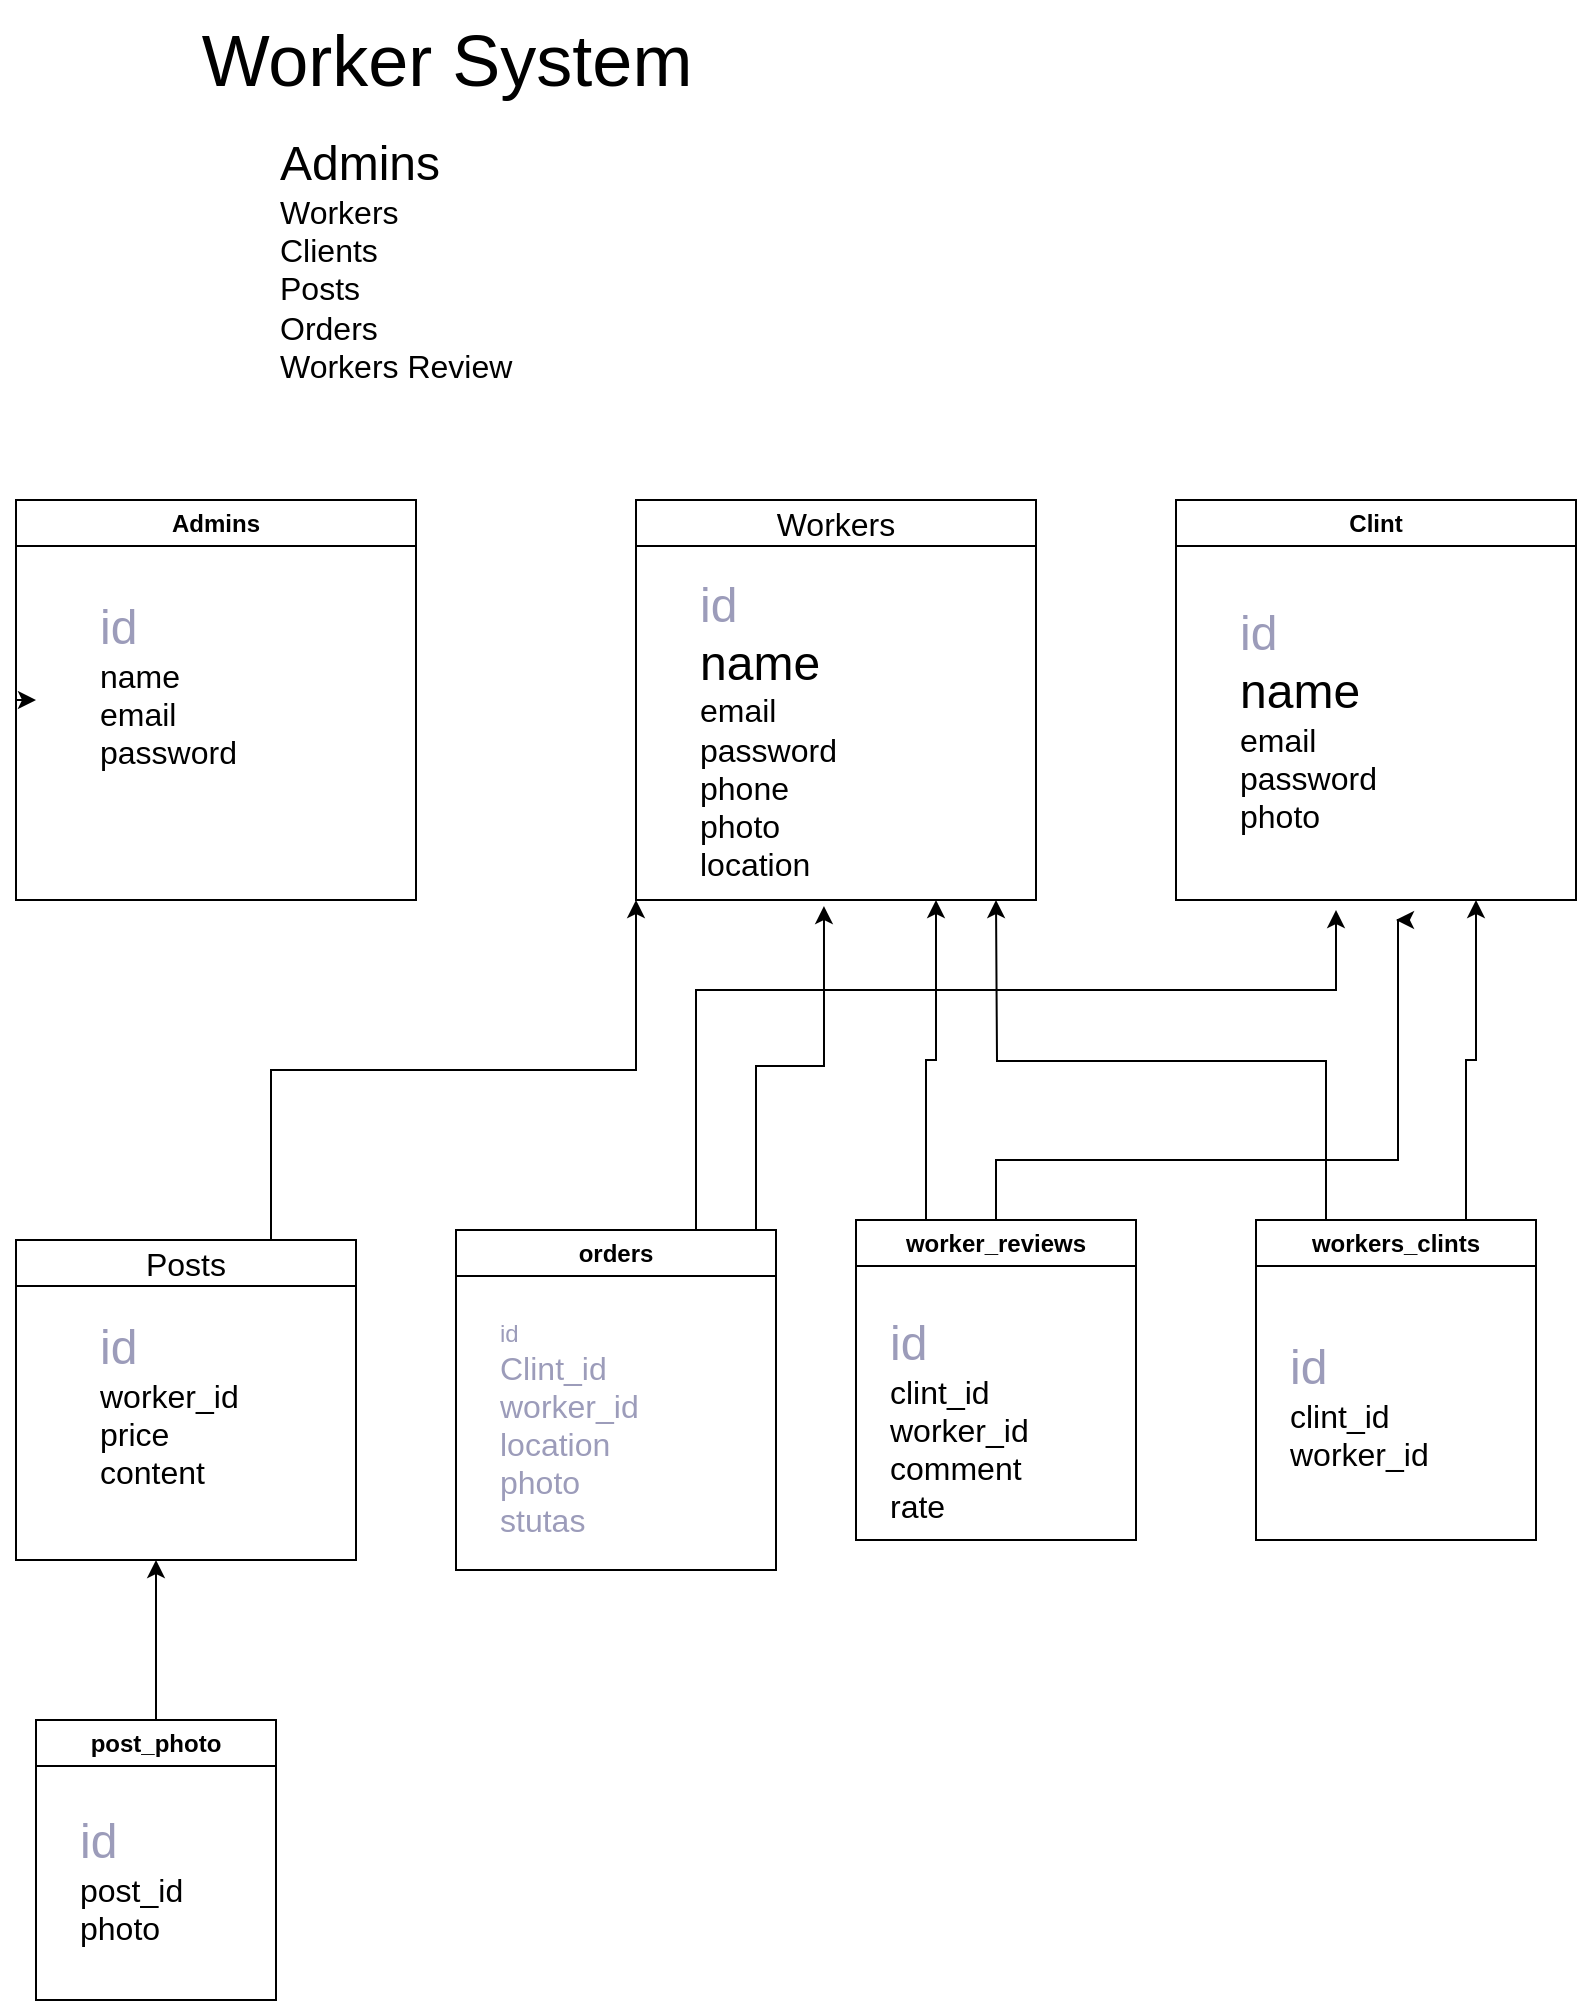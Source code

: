 <mxfile version="24.6.4" type="device">
  <diagram name="Page-1" id="pUq1fvDB18upZOyK2PCv">
    <mxGraphModel dx="1434" dy="838" grid="1" gridSize="10" guides="1" tooltips="1" connect="1" arrows="1" fold="1" page="1" pageScale="1" pageWidth="850" pageHeight="1100" math="0" shadow="0">
      <root>
        <mxCell id="0" />
        <mxCell id="1" parent="0" />
        <mxCell id="lp_N53WJpUXXNaLwuJdg-1" value="&lt;font style=&quot;font-size: 36px;&quot;&gt;Worker System&lt;/font&gt;" style="text;html=1;align=center;verticalAlign=middle;resizable=0;points=[];autosize=1;strokeColor=none;fillColor=none;" parent="1" vertex="1">
          <mxGeometry x="110" y="70" width="270" height="60" as="geometry" />
        </mxCell>
        <mxCell id="lp_N53WJpUXXNaLwuJdg-2" value="&lt;font style=&quot;font-size: 24px;&quot;&gt;Admins&lt;/font&gt;&lt;div&gt;&lt;font size=&quot;3&quot;&gt;Workers&lt;/font&gt;&lt;/div&gt;&lt;div&gt;&lt;font size=&quot;3&quot;&gt;Clients&lt;/font&gt;&lt;/div&gt;&lt;div&gt;&lt;font size=&quot;3&quot;&gt;Posts&lt;/font&gt;&lt;/div&gt;&lt;div&gt;&lt;font size=&quot;3&quot;&gt;Orders&lt;/font&gt;&lt;/div&gt;&lt;div&gt;&lt;font size=&quot;3&quot;&gt;Workers Review&lt;/font&gt;&lt;/div&gt;" style="text;html=1;align=left;verticalAlign=middle;resizable=0;points=[];autosize=1;strokeColor=none;fillColor=none;" parent="1" vertex="1">
          <mxGeometry x="160" y="130" width="140" height="140" as="geometry" />
        </mxCell>
        <mxCell id="lp_N53WJpUXXNaLwuJdg-4" value="&lt;span style=&quot;font-size: medium; font-weight: 400; text-align: left; text-wrap: nowrap;&quot;&gt;Workers&lt;/span&gt;" style="swimlane;whiteSpace=wrap;html=1;startSize=23;" parent="1" vertex="1">
          <mxGeometry x="340" y="320" width="200" height="200" as="geometry" />
        </mxCell>
        <mxCell id="lp_N53WJpUXXNaLwuJdg-5" value="&lt;font color=&quot;#9c9cba&quot; style=&quot;font-size: 24px;&quot;&gt;id&lt;/font&gt;&lt;div&gt;&lt;font style=&quot;font-size: 24px;&quot;&gt;name&lt;/font&gt;&lt;/div&gt;&lt;div&gt;&lt;font size=&quot;3&quot;&gt;email&lt;/font&gt;&lt;/div&gt;&lt;div&gt;&lt;font size=&quot;3&quot;&gt;password&lt;/font&gt;&lt;/div&gt;&lt;div&gt;&lt;font size=&quot;3&quot;&gt;phone&lt;/font&gt;&lt;/div&gt;&lt;div&gt;&lt;font size=&quot;3&quot;&gt;photo&lt;/font&gt;&lt;/div&gt;&lt;div&gt;&lt;font size=&quot;3&quot;&gt;location&lt;/font&gt;&lt;/div&gt;" style="text;html=1;align=left;verticalAlign=middle;resizable=0;points=[];autosize=1;strokeColor=none;fillColor=none;" parent="lp_N53WJpUXXNaLwuJdg-4" vertex="1">
          <mxGeometry x="30" y="30" width="90" height="170" as="geometry" />
        </mxCell>
        <mxCell id="lp_N53WJpUXXNaLwuJdg-19" style="edgeStyle=orthogonalEdgeStyle;rounded=0;orthogonalLoop=1;jettySize=auto;html=1;exitX=0;exitY=0.5;exitDx=0;exitDy=0;" parent="1" source="lp_N53WJpUXXNaLwuJdg-6" edge="1">
          <mxGeometry relative="1" as="geometry">
            <mxPoint x="40" y="420" as="targetPoint" />
          </mxGeometry>
        </mxCell>
        <mxCell id="lp_N53WJpUXXNaLwuJdg-6" value="Admins" style="swimlane;whiteSpace=wrap;html=1;" parent="1" vertex="1">
          <mxGeometry x="30" y="320" width="200" height="200" as="geometry" />
        </mxCell>
        <mxCell id="lp_N53WJpUXXNaLwuJdg-7" value="&lt;font color=&quot;#9c9cba&quot; style=&quot;font-size: 24px;&quot;&gt;id&lt;/font&gt;&lt;div&gt;&lt;font size=&quot;3&quot;&gt;name&lt;/font&gt;&lt;/div&gt;&lt;div&gt;&lt;font size=&quot;3&quot;&gt;email&lt;/font&gt;&lt;/div&gt;&lt;div&gt;&lt;font size=&quot;3&quot;&gt;password&lt;/font&gt;&lt;/div&gt;&lt;div&gt;&lt;br&gt;&lt;/div&gt;" style="text;html=1;align=left;verticalAlign=middle;resizable=0;points=[];autosize=1;strokeColor=none;fillColor=none;" parent="lp_N53WJpUXXNaLwuJdg-6" vertex="1">
          <mxGeometry x="40" y="45" width="90" height="110" as="geometry" />
        </mxCell>
        <mxCell id="lp_N53WJpUXXNaLwuJdg-20" style="edgeStyle=orthogonalEdgeStyle;rounded=0;orthogonalLoop=1;jettySize=auto;html=1;exitX=0.75;exitY=0;exitDx=0;exitDy=0;entryX=0;entryY=1;entryDx=0;entryDy=0;" parent="1" source="lp_N53WJpUXXNaLwuJdg-8" target="lp_N53WJpUXXNaLwuJdg-4" edge="1">
          <mxGeometry relative="1" as="geometry" />
        </mxCell>
        <mxCell id="lp_N53WJpUXXNaLwuJdg-8" value="&lt;div style=&quot;font-weight: 400; text-align: left; text-wrap: nowrap;&quot;&gt;&lt;font size=&quot;3&quot;&gt;Posts&lt;/font&gt;&lt;/div&gt;" style="swimlane;whiteSpace=wrap;html=1;" parent="1" vertex="1">
          <mxGeometry x="30" y="690" width="170" height="160" as="geometry" />
        </mxCell>
        <mxCell id="lp_N53WJpUXXNaLwuJdg-9" value="&lt;font color=&quot;#9c9cba&quot; style=&quot;font-size: 24px;&quot;&gt;id&lt;/font&gt;&lt;div&gt;&lt;font size=&quot;3&quot;&gt;worker_id&lt;/font&gt;&lt;/div&gt;&lt;div&gt;&lt;font size=&quot;3&quot;&gt;price&lt;/font&gt;&lt;/div&gt;&lt;div&gt;&lt;font size=&quot;3&quot;&gt;content&lt;/font&gt;&lt;/div&gt;&lt;div&gt;&lt;br&gt;&lt;/div&gt;" style="text;html=1;align=left;verticalAlign=middle;resizable=0;points=[];autosize=1;strokeColor=none;fillColor=none;" parent="lp_N53WJpUXXNaLwuJdg-8" vertex="1">
          <mxGeometry x="40" y="35" width="90" height="110" as="geometry" />
        </mxCell>
        <mxCell id="lp_N53WJpUXXNaLwuJdg-23" style="edgeStyle=orthogonalEdgeStyle;rounded=0;orthogonalLoop=1;jettySize=auto;html=1;" parent="1" source="lp_N53WJpUXXNaLwuJdg-10" edge="1">
          <mxGeometry relative="1" as="geometry">
            <mxPoint x="720" y="530" as="targetPoint" />
            <Array as="points">
              <mxPoint x="520" y="650" />
              <mxPoint x="721" y="650" />
            </Array>
          </mxGeometry>
        </mxCell>
        <mxCell id="lp_N53WJpUXXNaLwuJdg-24" style="edgeStyle=orthogonalEdgeStyle;rounded=0;orthogonalLoop=1;jettySize=auto;html=1;exitX=0.25;exitY=0;exitDx=0;exitDy=0;entryX=0.75;entryY=1;entryDx=0;entryDy=0;" parent="1" source="lp_N53WJpUXXNaLwuJdg-10" target="lp_N53WJpUXXNaLwuJdg-4" edge="1">
          <mxGeometry relative="1" as="geometry" />
        </mxCell>
        <mxCell id="lp_N53WJpUXXNaLwuJdg-10" value="worker_reviews" style="swimlane;whiteSpace=wrap;html=1;" parent="1" vertex="1">
          <mxGeometry x="450" y="680" width="140" height="160" as="geometry" />
        </mxCell>
        <mxCell id="lp_N53WJpUXXNaLwuJdg-11" value="&lt;font color=&quot;#9c9cba&quot; style=&quot;font-size: 24px;&quot;&gt;id&lt;/font&gt;&lt;div&gt;&lt;font size=&quot;3&quot;&gt;clint_id&lt;/font&gt;&lt;/div&gt;&lt;div&gt;&lt;font size=&quot;3&quot;&gt;worker_id&lt;/font&gt;&lt;/div&gt;&lt;div&gt;&lt;font size=&quot;3&quot;&gt;comment&lt;/font&gt;&lt;/div&gt;&lt;div&gt;&lt;font size=&quot;3&quot;&gt;rate&lt;/font&gt;&lt;/div&gt;" style="text;html=1;align=left;verticalAlign=middle;resizable=0;points=[];autosize=1;strokeColor=none;fillColor=none;" parent="lp_N53WJpUXXNaLwuJdg-10" vertex="1">
          <mxGeometry x="15" y="40" width="90" height="120" as="geometry" />
        </mxCell>
        <mxCell id="lp_N53WJpUXXNaLwuJdg-21" style="edgeStyle=orthogonalEdgeStyle;rounded=0;orthogonalLoop=1;jettySize=auto;html=1;entryX=0.25;entryY=1;entryDx=0;entryDy=0;" parent="1" edge="1">
          <mxGeometry relative="1" as="geometry">
            <mxPoint x="370" y="690" as="sourcePoint" />
            <mxPoint x="690" y="525" as="targetPoint" />
            <Array as="points">
              <mxPoint x="370" y="565" />
              <mxPoint x="690" y="565" />
            </Array>
          </mxGeometry>
        </mxCell>
        <mxCell id="lp_N53WJpUXXNaLwuJdg-22" style="edgeStyle=orthogonalEdgeStyle;rounded=0;orthogonalLoop=1;jettySize=auto;html=1;entryX=0.711;entryY=1.018;entryDx=0;entryDy=0;entryPerimeter=0;" parent="1" source="lp_N53WJpUXXNaLwuJdg-12" target="lp_N53WJpUXXNaLwuJdg-5" edge="1">
          <mxGeometry relative="1" as="geometry">
            <mxPoint x="430" y="540" as="targetPoint" />
            <Array as="points">
              <mxPoint x="400" y="603" />
              <mxPoint x="434" y="603" />
            </Array>
          </mxGeometry>
        </mxCell>
        <mxCell id="lp_N53WJpUXXNaLwuJdg-12" value="orders" style="swimlane;whiteSpace=wrap;html=1;startSize=23;" parent="1" vertex="1">
          <mxGeometry x="250" y="685" width="160" height="170" as="geometry" />
        </mxCell>
        <mxCell id="lp_N53WJpUXXNaLwuJdg-13" value="&lt;font color=&quot;#9c9cba&quot; style=&quot;font-size: 12px;&quot;&gt;id&lt;/font&gt;&lt;div&gt;&lt;font size=&quot;3&quot; color=&quot;#9c9cba&quot; style=&quot;&quot;&gt;Clint_id&lt;/font&gt;&lt;/div&gt;&lt;div&gt;&lt;font size=&quot;3&quot; color=&quot;#9c9cba&quot; style=&quot;&quot;&gt;worker_id&lt;/font&gt;&lt;/div&gt;&lt;div&gt;&lt;font size=&quot;3&quot; color=&quot;#9c9cba&quot; style=&quot;&quot;&gt;location&lt;/font&gt;&lt;/div&gt;&lt;div&gt;&lt;font size=&quot;3&quot; color=&quot;#9c9cba&quot; style=&quot;&quot;&gt;photo&lt;/font&gt;&lt;/div&gt;&lt;div&gt;&lt;font size=&quot;3&quot; color=&quot;#9c9cba&quot; style=&quot;&quot;&gt;stutas&lt;/font&gt;&lt;/div&gt;" style="text;html=1;align=left;verticalAlign=middle;resizable=0;points=[];autosize=1;strokeColor=none;fillColor=none;" parent="lp_N53WJpUXXNaLwuJdg-12" vertex="1">
          <mxGeometry x="20" y="40" width="90" height="120" as="geometry" />
        </mxCell>
        <mxCell id="lp_N53WJpUXXNaLwuJdg-14" value="Clint" style="swimlane;whiteSpace=wrap;html=1;" parent="1" vertex="1">
          <mxGeometry x="610" y="320" width="200" height="200" as="geometry" />
        </mxCell>
        <mxCell id="lp_N53WJpUXXNaLwuJdg-15" value="&lt;font color=&quot;#9c9cba&quot; style=&quot;font-size: 24px;&quot;&gt;id&lt;/font&gt;&lt;div&gt;&lt;font style=&quot;font-size: 24px;&quot;&gt;name&lt;/font&gt;&lt;/div&gt;&lt;div&gt;&lt;font size=&quot;3&quot;&gt;email&lt;/font&gt;&lt;/div&gt;&lt;div&gt;&lt;font size=&quot;3&quot;&gt;password&lt;/font&gt;&lt;/div&gt;&lt;div&gt;&lt;font size=&quot;3&quot;&gt;photo&lt;/font&gt;&lt;/div&gt;" style="text;html=1;align=left;verticalAlign=middle;resizable=0;points=[];autosize=1;strokeColor=none;fillColor=none;" parent="lp_N53WJpUXXNaLwuJdg-14" vertex="1">
          <mxGeometry x="30" y="45" width="90" height="130" as="geometry" />
        </mxCell>
        <mxCell id="lp_N53WJpUXXNaLwuJdg-26" style="edgeStyle=orthogonalEdgeStyle;rounded=0;orthogonalLoop=1;jettySize=auto;html=1;exitX=0.5;exitY=0;exitDx=0;exitDy=0;" parent="1" source="lp_N53WJpUXXNaLwuJdg-17" edge="1">
          <mxGeometry relative="1" as="geometry">
            <mxPoint x="100" y="850" as="targetPoint" />
          </mxGeometry>
        </mxCell>
        <mxCell id="lp_N53WJpUXXNaLwuJdg-17" value="post_photo" style="swimlane;whiteSpace=wrap;html=1;" parent="1" vertex="1">
          <mxGeometry x="40" y="930" width="120" height="140" as="geometry" />
        </mxCell>
        <mxCell id="lp_N53WJpUXXNaLwuJdg-18" value="&lt;font color=&quot;#9c9cba&quot; style=&quot;font-size: 24px;&quot;&gt;id&lt;/font&gt;&lt;div&gt;&lt;font size=&quot;3&quot;&gt;post_id&lt;/font&gt;&lt;/div&gt;&lt;div&gt;&lt;font size=&quot;3&quot;&gt;photo&lt;/font&gt;&lt;/div&gt;" style="text;html=1;align=left;verticalAlign=middle;resizable=0;points=[];autosize=1;strokeColor=none;fillColor=none;" parent="lp_N53WJpUXXNaLwuJdg-17" vertex="1">
          <mxGeometry x="20" y="40" width="80" height="80" as="geometry" />
        </mxCell>
        <mxCell id="Va_BhJMiEnRZ4qfv2Klc-3" style="edgeStyle=orthogonalEdgeStyle;rounded=0;orthogonalLoop=1;jettySize=auto;html=1;exitX=0.75;exitY=0;exitDx=0;exitDy=0;entryX=0.75;entryY=1;entryDx=0;entryDy=0;" edge="1" parent="1" source="Va_BhJMiEnRZ4qfv2Klc-1" target="lp_N53WJpUXXNaLwuJdg-14">
          <mxGeometry relative="1" as="geometry" />
        </mxCell>
        <mxCell id="Va_BhJMiEnRZ4qfv2Klc-4" style="edgeStyle=orthogonalEdgeStyle;rounded=0;orthogonalLoop=1;jettySize=auto;html=1;exitX=0.25;exitY=0;exitDx=0;exitDy=0;" edge="1" parent="1" source="Va_BhJMiEnRZ4qfv2Klc-1">
          <mxGeometry relative="1" as="geometry">
            <mxPoint x="520" y="520" as="targetPoint" />
          </mxGeometry>
        </mxCell>
        <mxCell id="Va_BhJMiEnRZ4qfv2Klc-1" value="workers_clints" style="swimlane;whiteSpace=wrap;html=1;" vertex="1" parent="1">
          <mxGeometry x="650" y="680" width="140" height="160" as="geometry" />
        </mxCell>
        <mxCell id="Va_BhJMiEnRZ4qfv2Klc-2" value="&lt;font color=&quot;#9c9cba&quot; style=&quot;font-size: 24px;&quot;&gt;id&lt;/font&gt;&lt;div&gt;&lt;font size=&quot;3&quot;&gt;clint_id&lt;/font&gt;&lt;/div&gt;&lt;div&gt;&lt;font size=&quot;3&quot;&gt;worker_id&lt;/font&gt;&lt;/div&gt;&lt;div&gt;&lt;br&gt;&lt;/div&gt;" style="text;html=1;align=left;verticalAlign=middle;resizable=0;points=[];autosize=1;strokeColor=none;fillColor=none;" vertex="1" parent="Va_BhJMiEnRZ4qfv2Klc-1">
          <mxGeometry x="15" y="50" width="90" height="100" as="geometry" />
        </mxCell>
      </root>
    </mxGraphModel>
  </diagram>
</mxfile>

